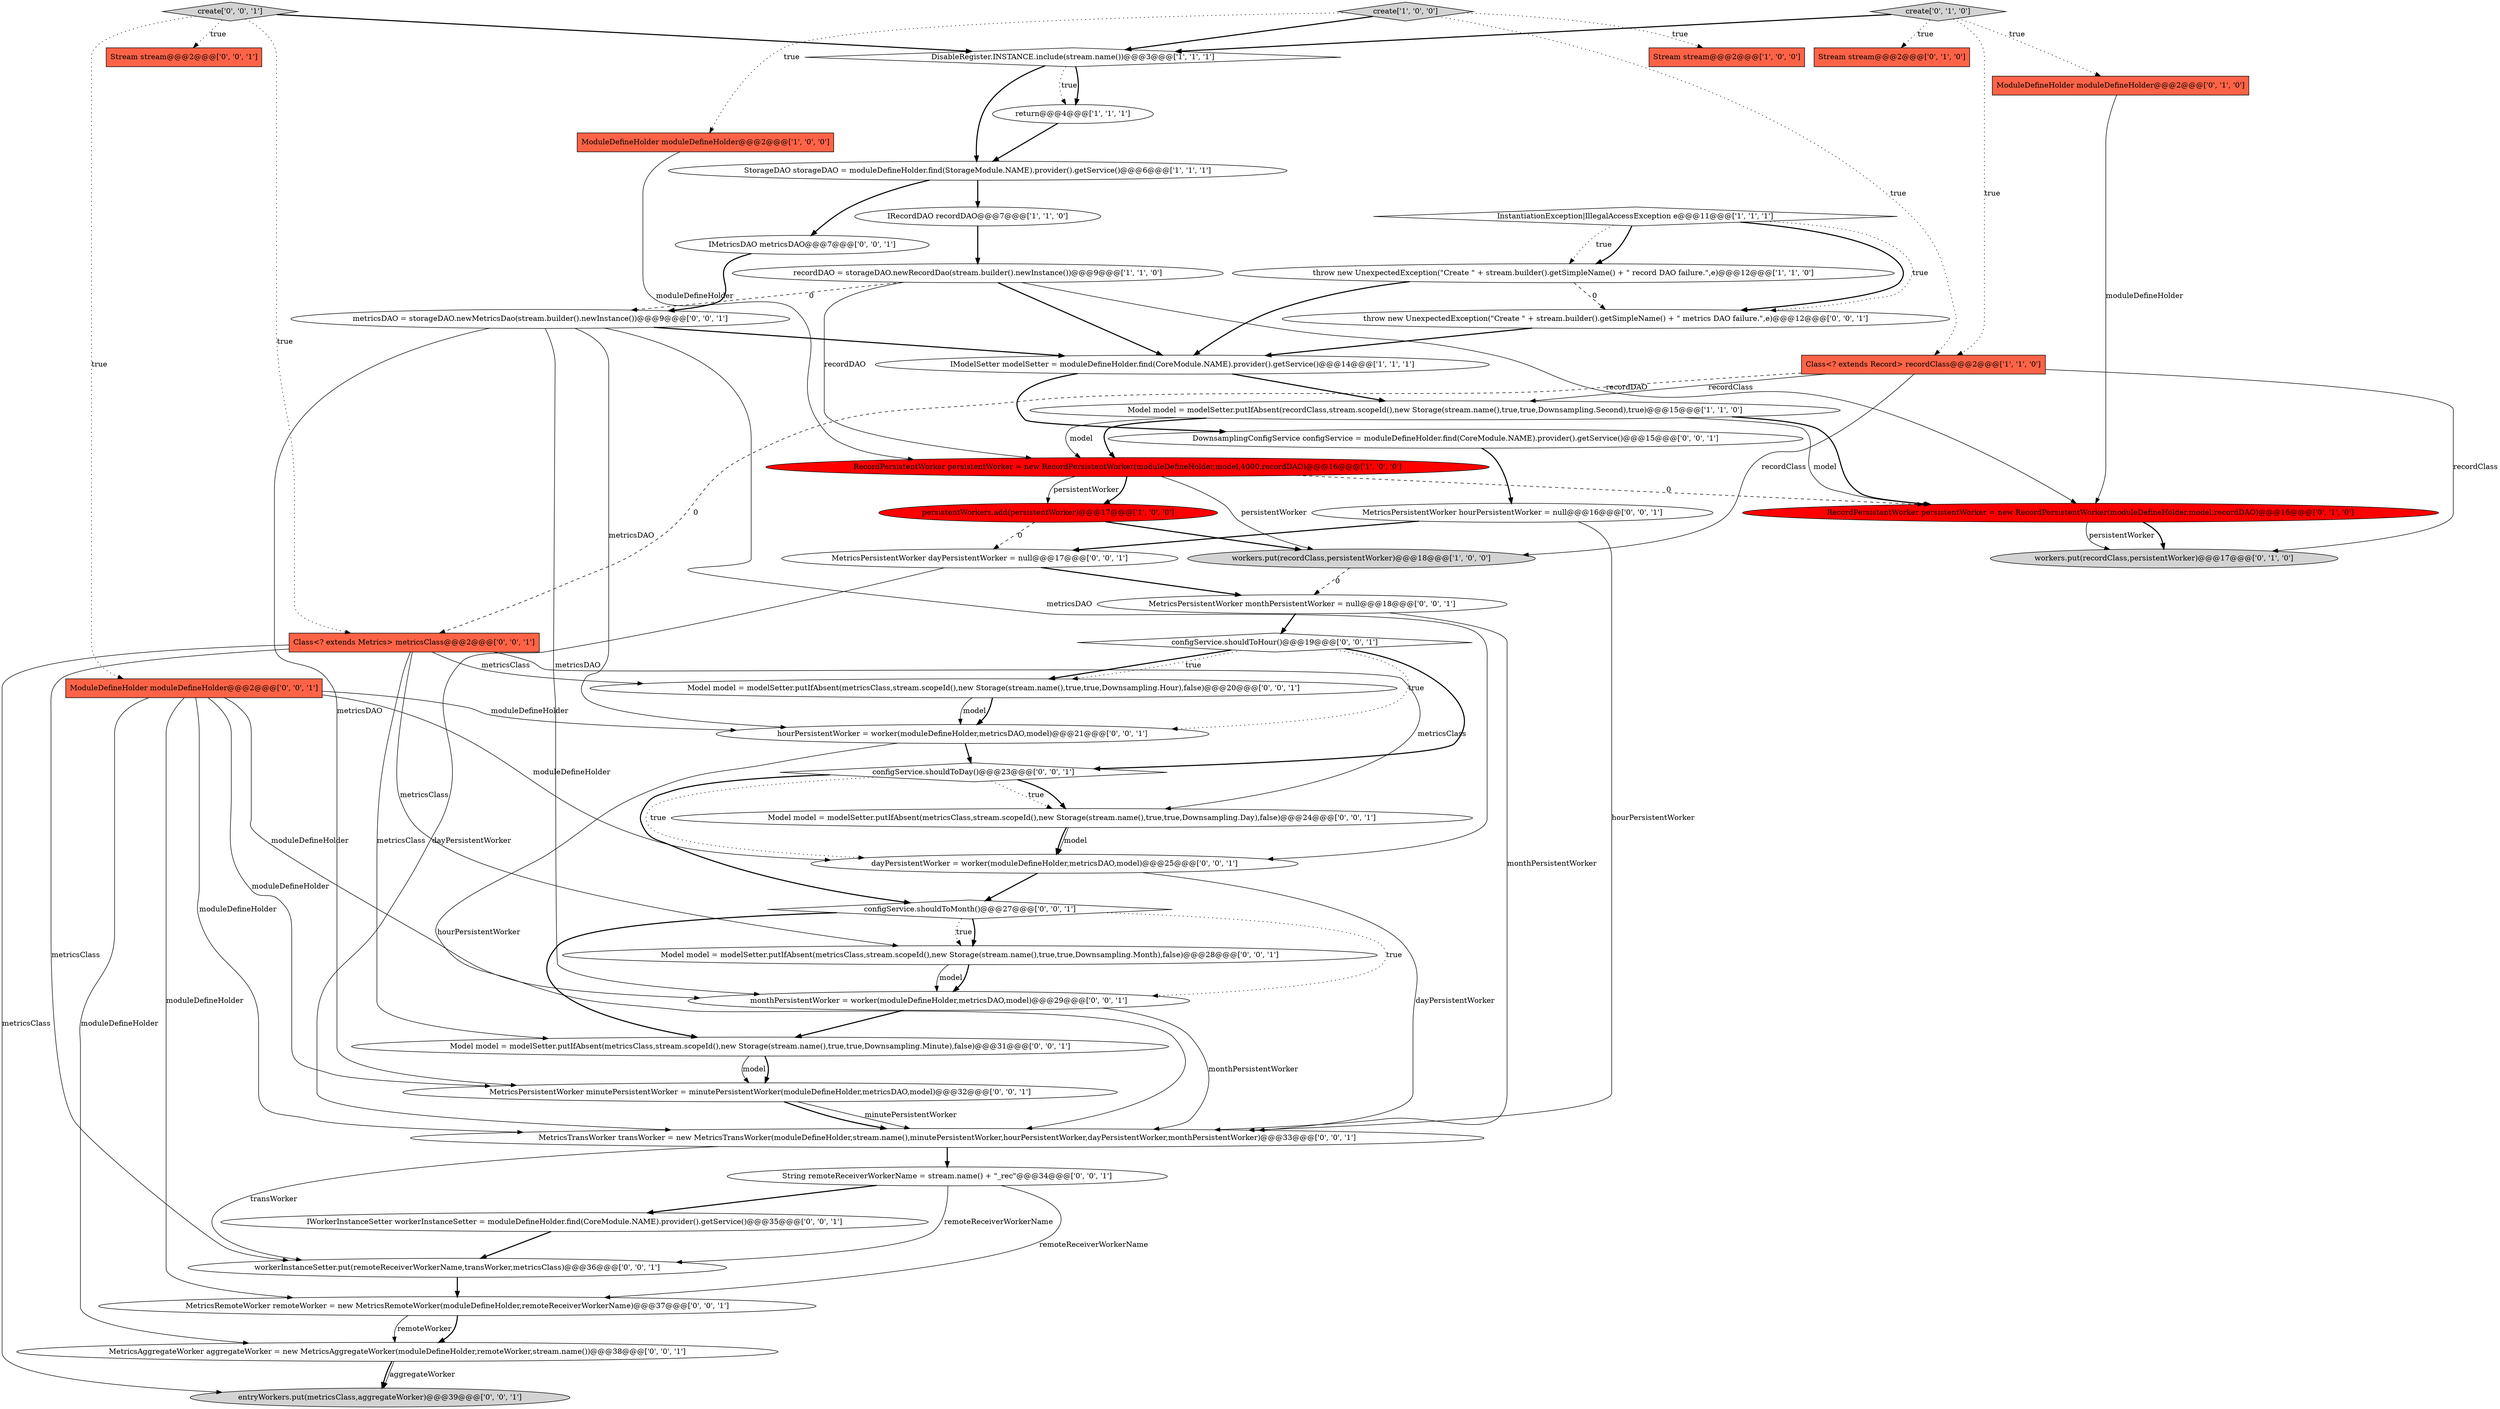 digraph {
7 [style = filled, label = "persistentWorkers.add(persistentWorker)@@@17@@@['1', '0', '0']", fillcolor = red, shape = ellipse image = "AAA1AAABBB1BBB"];
29 [style = filled, label = "IMetricsDAO metricsDAO@@@7@@@['0', '0', '1']", fillcolor = white, shape = ellipse image = "AAA0AAABBB3BBB"];
37 [style = filled, label = "entryWorkers.put(metricsClass,aggregateWorker)@@@39@@@['0', '0', '1']", fillcolor = lightgray, shape = ellipse image = "AAA0AAABBB3BBB"];
20 [style = filled, label = "workers.put(recordClass,persistentWorker)@@@17@@@['0', '1', '0']", fillcolor = lightgray, shape = ellipse image = "AAA0AAABBB2BBB"];
49 [style = filled, label = "DownsamplingConfigService configService = moduleDefineHolder.find(CoreModule.NAME).provider().getService()@@@15@@@['0', '0', '1']", fillcolor = white, shape = ellipse image = "AAA0AAABBB3BBB"];
33 [style = filled, label = "configService.shouldToMonth()@@@27@@@['0', '0', '1']", fillcolor = white, shape = diamond image = "AAA0AAABBB3BBB"];
26 [style = filled, label = "MetricsTransWorker transWorker = new MetricsTransWorker(moduleDefineHolder,stream.name(),minutePersistentWorker,hourPersistentWorker,dayPersistentWorker,monthPersistentWorker)@@@33@@@['0', '0', '1']", fillcolor = white, shape = ellipse image = "AAA0AAABBB3BBB"];
14 [style = filled, label = "InstantiationException|IllegalAccessException e@@@11@@@['1', '1', '1']", fillcolor = white, shape = diamond image = "AAA0AAABBB1BBB"];
28 [style = filled, label = "throw new UnexpectedException(\"Create \" + stream.builder().getSimpleName() + \" metrics DAO failure.\",e)@@@12@@@['0', '0', '1']", fillcolor = white, shape = ellipse image = "AAA0AAABBB3BBB"];
1 [style = filled, label = "throw new UnexpectedException(\"Create \" + stream.builder().getSimpleName() + \" record DAO failure.\",e)@@@12@@@['1', '1', '0']", fillcolor = white, shape = ellipse image = "AAA0AAABBB1BBB"];
43 [style = filled, label = "metricsDAO = storageDAO.newMetricsDao(stream.builder().newInstance())@@@9@@@['0', '0', '1']", fillcolor = white, shape = ellipse image = "AAA0AAABBB3BBB"];
19 [style = filled, label = "create['0', '1', '0']", fillcolor = lightgray, shape = diamond image = "AAA0AAABBB2BBB"];
18 [style = filled, label = "RecordPersistentWorker persistentWorker = new RecordPersistentWorker(moduleDefineHolder,model,recordDAO)@@@16@@@['0', '1', '0']", fillcolor = red, shape = ellipse image = "AAA1AAABBB2BBB"];
42 [style = filled, label = "create['0', '0', '1']", fillcolor = lightgray, shape = diamond image = "AAA0AAABBB3BBB"];
15 [style = filled, label = "RecordPersistentWorker persistentWorker = new RecordPersistentWorker(moduleDefineHolder,model,4000,recordDAO)@@@16@@@['1', '0', '0']", fillcolor = red, shape = ellipse image = "AAA1AAABBB1BBB"];
35 [style = filled, label = "MetricsPersistentWorker minutePersistentWorker = minutePersistentWorker(moduleDefineHolder,metricsDAO,model)@@@32@@@['0', '0', '1']", fillcolor = white, shape = ellipse image = "AAA0AAABBB3BBB"];
44 [style = filled, label = "MetricsPersistentWorker dayPersistentWorker = null@@@17@@@['0', '0', '1']", fillcolor = white, shape = ellipse image = "AAA0AAABBB3BBB"];
13 [style = filled, label = "Class<? extends Record> recordClass@@@2@@@['1', '1', '0']", fillcolor = tomato, shape = box image = "AAA0AAABBB1BBB"];
17 [style = filled, label = "Stream stream@@@2@@@['0', '1', '0']", fillcolor = tomato, shape = box image = "AAA0AAABBB2BBB"];
41 [style = filled, label = "Model model = modelSetter.putIfAbsent(metricsClass,stream.scopeId(),new Storage(stream.name(),true,true,Downsampling.Month),false)@@@28@@@['0', '0', '1']", fillcolor = white, shape = ellipse image = "AAA0AAABBB3BBB"];
47 [style = filled, label = "Model model = modelSetter.putIfAbsent(metricsClass,stream.scopeId(),new Storage(stream.name(),true,true,Downsampling.Day),false)@@@24@@@['0', '0', '1']", fillcolor = white, shape = ellipse image = "AAA0AAABBB3BBB"];
23 [style = filled, label = "dayPersistentWorker = worker(moduleDefineHolder,metricsDAO,model)@@@25@@@['0', '0', '1']", fillcolor = white, shape = ellipse image = "AAA0AAABBB3BBB"];
38 [style = filled, label = "hourPersistentWorker = worker(moduleDefineHolder,metricsDAO,model)@@@21@@@['0', '0', '1']", fillcolor = white, shape = ellipse image = "AAA0AAABBB3BBB"];
30 [style = filled, label = "monthPersistentWorker = worker(moduleDefineHolder,metricsDAO,model)@@@29@@@['0', '0', '1']", fillcolor = white, shape = ellipse image = "AAA0AAABBB3BBB"];
4 [style = filled, label = "workers.put(recordClass,persistentWorker)@@@18@@@['1', '0', '0']", fillcolor = lightgray, shape = ellipse image = "AAA0AAABBB1BBB"];
32 [style = filled, label = "String remoteReceiverWorkerName = stream.name() + \"_rec\"@@@34@@@['0', '0', '1']", fillcolor = white, shape = ellipse image = "AAA0AAABBB3BBB"];
46 [style = filled, label = "MetricsRemoteWorker remoteWorker = new MetricsRemoteWorker(moduleDefineHolder,remoteReceiverWorkerName)@@@37@@@['0', '0', '1']", fillcolor = white, shape = ellipse image = "AAA0AAABBB3BBB"];
9 [style = filled, label = "recordDAO = storageDAO.newRecordDao(stream.builder().newInstance())@@@9@@@['1', '1', '0']", fillcolor = white, shape = ellipse image = "AAA0AAABBB1BBB"];
40 [style = filled, label = "Class<? extends Metrics> metricsClass@@@2@@@['0', '0', '1']", fillcolor = tomato, shape = box image = "AAA0AAABBB3BBB"];
11 [style = filled, label = "Model model = modelSetter.putIfAbsent(recordClass,stream.scopeId(),new Storage(stream.name(),true,true,Downsampling.Second),true)@@@15@@@['1', '1', '0']", fillcolor = white, shape = ellipse image = "AAA0AAABBB1BBB"];
22 [style = filled, label = "MetricsPersistentWorker monthPersistentWorker = null@@@18@@@['0', '0', '1']", fillcolor = white, shape = ellipse image = "AAA0AAABBB3BBB"];
2 [style = filled, label = "DisableRegister.INSTANCE.include(stream.name())@@@3@@@['1', '1', '1']", fillcolor = white, shape = diamond image = "AAA0AAABBB1BBB"];
8 [style = filled, label = "Stream stream@@@2@@@['1', '0', '0']", fillcolor = tomato, shape = box image = "AAA0AAABBB1BBB"];
31 [style = filled, label = "Model model = modelSetter.putIfAbsent(metricsClass,stream.scopeId(),new Storage(stream.name(),true,true,Downsampling.Hour),false)@@@20@@@['0', '0', '1']", fillcolor = white, shape = ellipse image = "AAA0AAABBB3BBB"];
39 [style = filled, label = "IWorkerInstanceSetter workerInstanceSetter = moduleDefineHolder.find(CoreModule.NAME).provider().getService()@@@35@@@['0', '0', '1']", fillcolor = white, shape = ellipse image = "AAA0AAABBB3BBB"];
45 [style = filled, label = "MetricsAggregateWorker aggregateWorker = new MetricsAggregateWorker(moduleDefineHolder,remoteWorker,stream.name())@@@38@@@['0', '0', '1']", fillcolor = white, shape = ellipse image = "AAA0AAABBB3BBB"];
12 [style = filled, label = "IRecordDAO recordDAO@@@7@@@['1', '1', '0']", fillcolor = white, shape = ellipse image = "AAA0AAABBB1BBB"];
16 [style = filled, label = "ModuleDefineHolder moduleDefineHolder@@@2@@@['0', '1', '0']", fillcolor = tomato, shape = box image = "AAA0AAABBB2BBB"];
21 [style = filled, label = "Stream stream@@@2@@@['0', '0', '1']", fillcolor = tomato, shape = box image = "AAA0AAABBB3BBB"];
6 [style = filled, label = "create['1', '0', '0']", fillcolor = lightgray, shape = diamond image = "AAA0AAABBB1BBB"];
48 [style = filled, label = "Model model = modelSetter.putIfAbsent(metricsClass,stream.scopeId(),new Storage(stream.name(),true,true,Downsampling.Minute),false)@@@31@@@['0', '0', '1']", fillcolor = white, shape = ellipse image = "AAA0AAABBB3BBB"];
3 [style = filled, label = "StorageDAO storageDAO = moduleDefineHolder.find(StorageModule.NAME).provider().getService()@@@6@@@['1', '1', '1']", fillcolor = white, shape = ellipse image = "AAA0AAABBB1BBB"];
0 [style = filled, label = "IModelSetter modelSetter = moduleDefineHolder.find(CoreModule.NAME).provider().getService()@@@14@@@['1', '1', '1']", fillcolor = white, shape = ellipse image = "AAA0AAABBB1BBB"];
34 [style = filled, label = "configService.shouldToDay()@@@23@@@['0', '0', '1']", fillcolor = white, shape = diamond image = "AAA0AAABBB3BBB"];
24 [style = filled, label = "ModuleDefineHolder moduleDefineHolder@@@2@@@['0', '0', '1']", fillcolor = tomato, shape = box image = "AAA0AAABBB3BBB"];
36 [style = filled, label = "MetricsPersistentWorker hourPersistentWorker = null@@@16@@@['0', '0', '1']", fillcolor = white, shape = ellipse image = "AAA0AAABBB3BBB"];
5 [style = filled, label = "ModuleDefineHolder moduleDefineHolder@@@2@@@['1', '0', '0']", fillcolor = tomato, shape = box image = "AAA0AAABBB1BBB"];
10 [style = filled, label = "return@@@4@@@['1', '1', '1']", fillcolor = white, shape = ellipse image = "AAA0AAABBB1BBB"];
27 [style = filled, label = "workerInstanceSetter.put(remoteReceiverWorkerName,transWorker,metricsClass)@@@36@@@['0', '0', '1']", fillcolor = white, shape = ellipse image = "AAA0AAABBB3BBB"];
25 [style = filled, label = "configService.shouldToHour()@@@19@@@['0', '0', '1']", fillcolor = white, shape = diamond image = "AAA0AAABBB3BBB"];
22->26 [style = solid, label="monthPersistentWorker"];
24->46 [style = solid, label="moduleDefineHolder"];
25->34 [style = bold, label=""];
14->28 [style = bold, label=""];
26->27 [style = solid, label="transWorker"];
48->35 [style = bold, label=""];
5->15 [style = solid, label="moduleDefineHolder"];
12->9 [style = bold, label=""];
9->18 [style = solid, label="recordDAO"];
13->11 [style = solid, label="recordClass"];
43->38 [style = solid, label="metricsDAO"];
25->31 [style = bold, label=""];
34->23 [style = dotted, label="true"];
45->37 [style = solid, label="aggregateWorker"];
28->0 [style = bold, label=""];
32->46 [style = solid, label="remoteReceiverWorkerName"];
23->33 [style = bold, label=""];
43->30 [style = solid, label="metricsDAO"];
40->47 [style = solid, label="metricsClass"];
33->48 [style = bold, label=""];
29->43 [style = bold, label=""];
43->0 [style = bold, label=""];
7->44 [style = dashed, label="0"];
23->26 [style = solid, label="dayPersistentWorker"];
41->30 [style = solid, label="model"];
49->36 [style = bold, label=""];
43->23 [style = solid, label="metricsDAO"];
2->10 [style = dotted, label="true"];
22->25 [style = bold, label=""];
26->32 [style = bold, label=""];
42->2 [style = bold, label=""];
34->47 [style = dotted, label="true"];
36->44 [style = bold, label=""];
35->26 [style = solid, label="minutePersistentWorker"];
19->17 [style = dotted, label="true"];
6->13 [style = dotted, label="true"];
34->47 [style = bold, label=""];
34->33 [style = bold, label=""];
47->23 [style = solid, label="model"];
33->41 [style = bold, label=""];
19->2 [style = bold, label=""];
1->0 [style = bold, label=""];
13->40 [style = dashed, label="0"];
4->22 [style = dashed, label="0"];
25->38 [style = dotted, label="true"];
15->4 [style = solid, label="persistentWorker"];
43->35 [style = solid, label="metricsDAO"];
11->18 [style = bold, label=""];
42->24 [style = dotted, label="true"];
6->2 [style = bold, label=""];
24->26 [style = solid, label="moduleDefineHolder"];
18->20 [style = bold, label=""];
40->31 [style = solid, label="metricsClass"];
41->30 [style = bold, label=""];
27->46 [style = bold, label=""];
44->26 [style = solid, label="dayPersistentWorker"];
13->4 [style = solid, label="recordClass"];
15->7 [style = solid, label="persistentWorker"];
24->45 [style = solid, label="moduleDefineHolder"];
24->38 [style = solid, label="moduleDefineHolder"];
14->1 [style = dotted, label="true"];
44->22 [style = bold, label=""];
9->15 [style = solid, label="recordDAO"];
40->48 [style = solid, label="metricsClass"];
24->23 [style = solid, label="moduleDefineHolder"];
3->29 [style = bold, label=""];
30->26 [style = solid, label="monthPersistentWorker"];
25->31 [style = dotted, label="true"];
2->3 [style = bold, label=""];
31->38 [style = solid, label="model"];
0->11 [style = bold, label=""];
31->38 [style = bold, label=""];
11->15 [style = solid, label="model"];
7->4 [style = bold, label=""];
3->12 [style = bold, label=""];
1->28 [style = dashed, label="0"];
2->10 [style = bold, label=""];
42->40 [style = dotted, label="true"];
9->43 [style = dashed, label="0"];
40->37 [style = solid, label="metricsClass"];
0->49 [style = bold, label=""];
14->28 [style = dotted, label="true"];
6->8 [style = dotted, label="true"];
38->34 [style = bold, label=""];
38->26 [style = solid, label="hourPersistentWorker"];
33->41 [style = dotted, label="true"];
32->39 [style = bold, label=""];
47->23 [style = bold, label=""];
35->26 [style = bold, label=""];
18->20 [style = solid, label="persistentWorker"];
46->45 [style = solid, label="remoteWorker"];
36->26 [style = solid, label="hourPersistentWorker"];
16->18 [style = solid, label="moduleDefineHolder"];
9->0 [style = bold, label=""];
15->7 [style = bold, label=""];
15->18 [style = dashed, label="0"];
10->3 [style = bold, label=""];
19->13 [style = dotted, label="true"];
48->35 [style = solid, label="model"];
39->27 [style = bold, label=""];
40->27 [style = solid, label="metricsClass"];
33->30 [style = dotted, label="true"];
14->1 [style = bold, label=""];
24->35 [style = solid, label="moduleDefineHolder"];
11->15 [style = bold, label=""];
32->27 [style = solid, label="remoteReceiverWorkerName"];
40->41 [style = solid, label="metricsClass"];
13->20 [style = solid, label="recordClass"];
11->18 [style = solid, label="model"];
19->16 [style = dotted, label="true"];
46->45 [style = bold, label=""];
45->37 [style = bold, label=""];
24->30 [style = solid, label="moduleDefineHolder"];
30->48 [style = bold, label=""];
42->21 [style = dotted, label="true"];
6->5 [style = dotted, label="true"];
}
